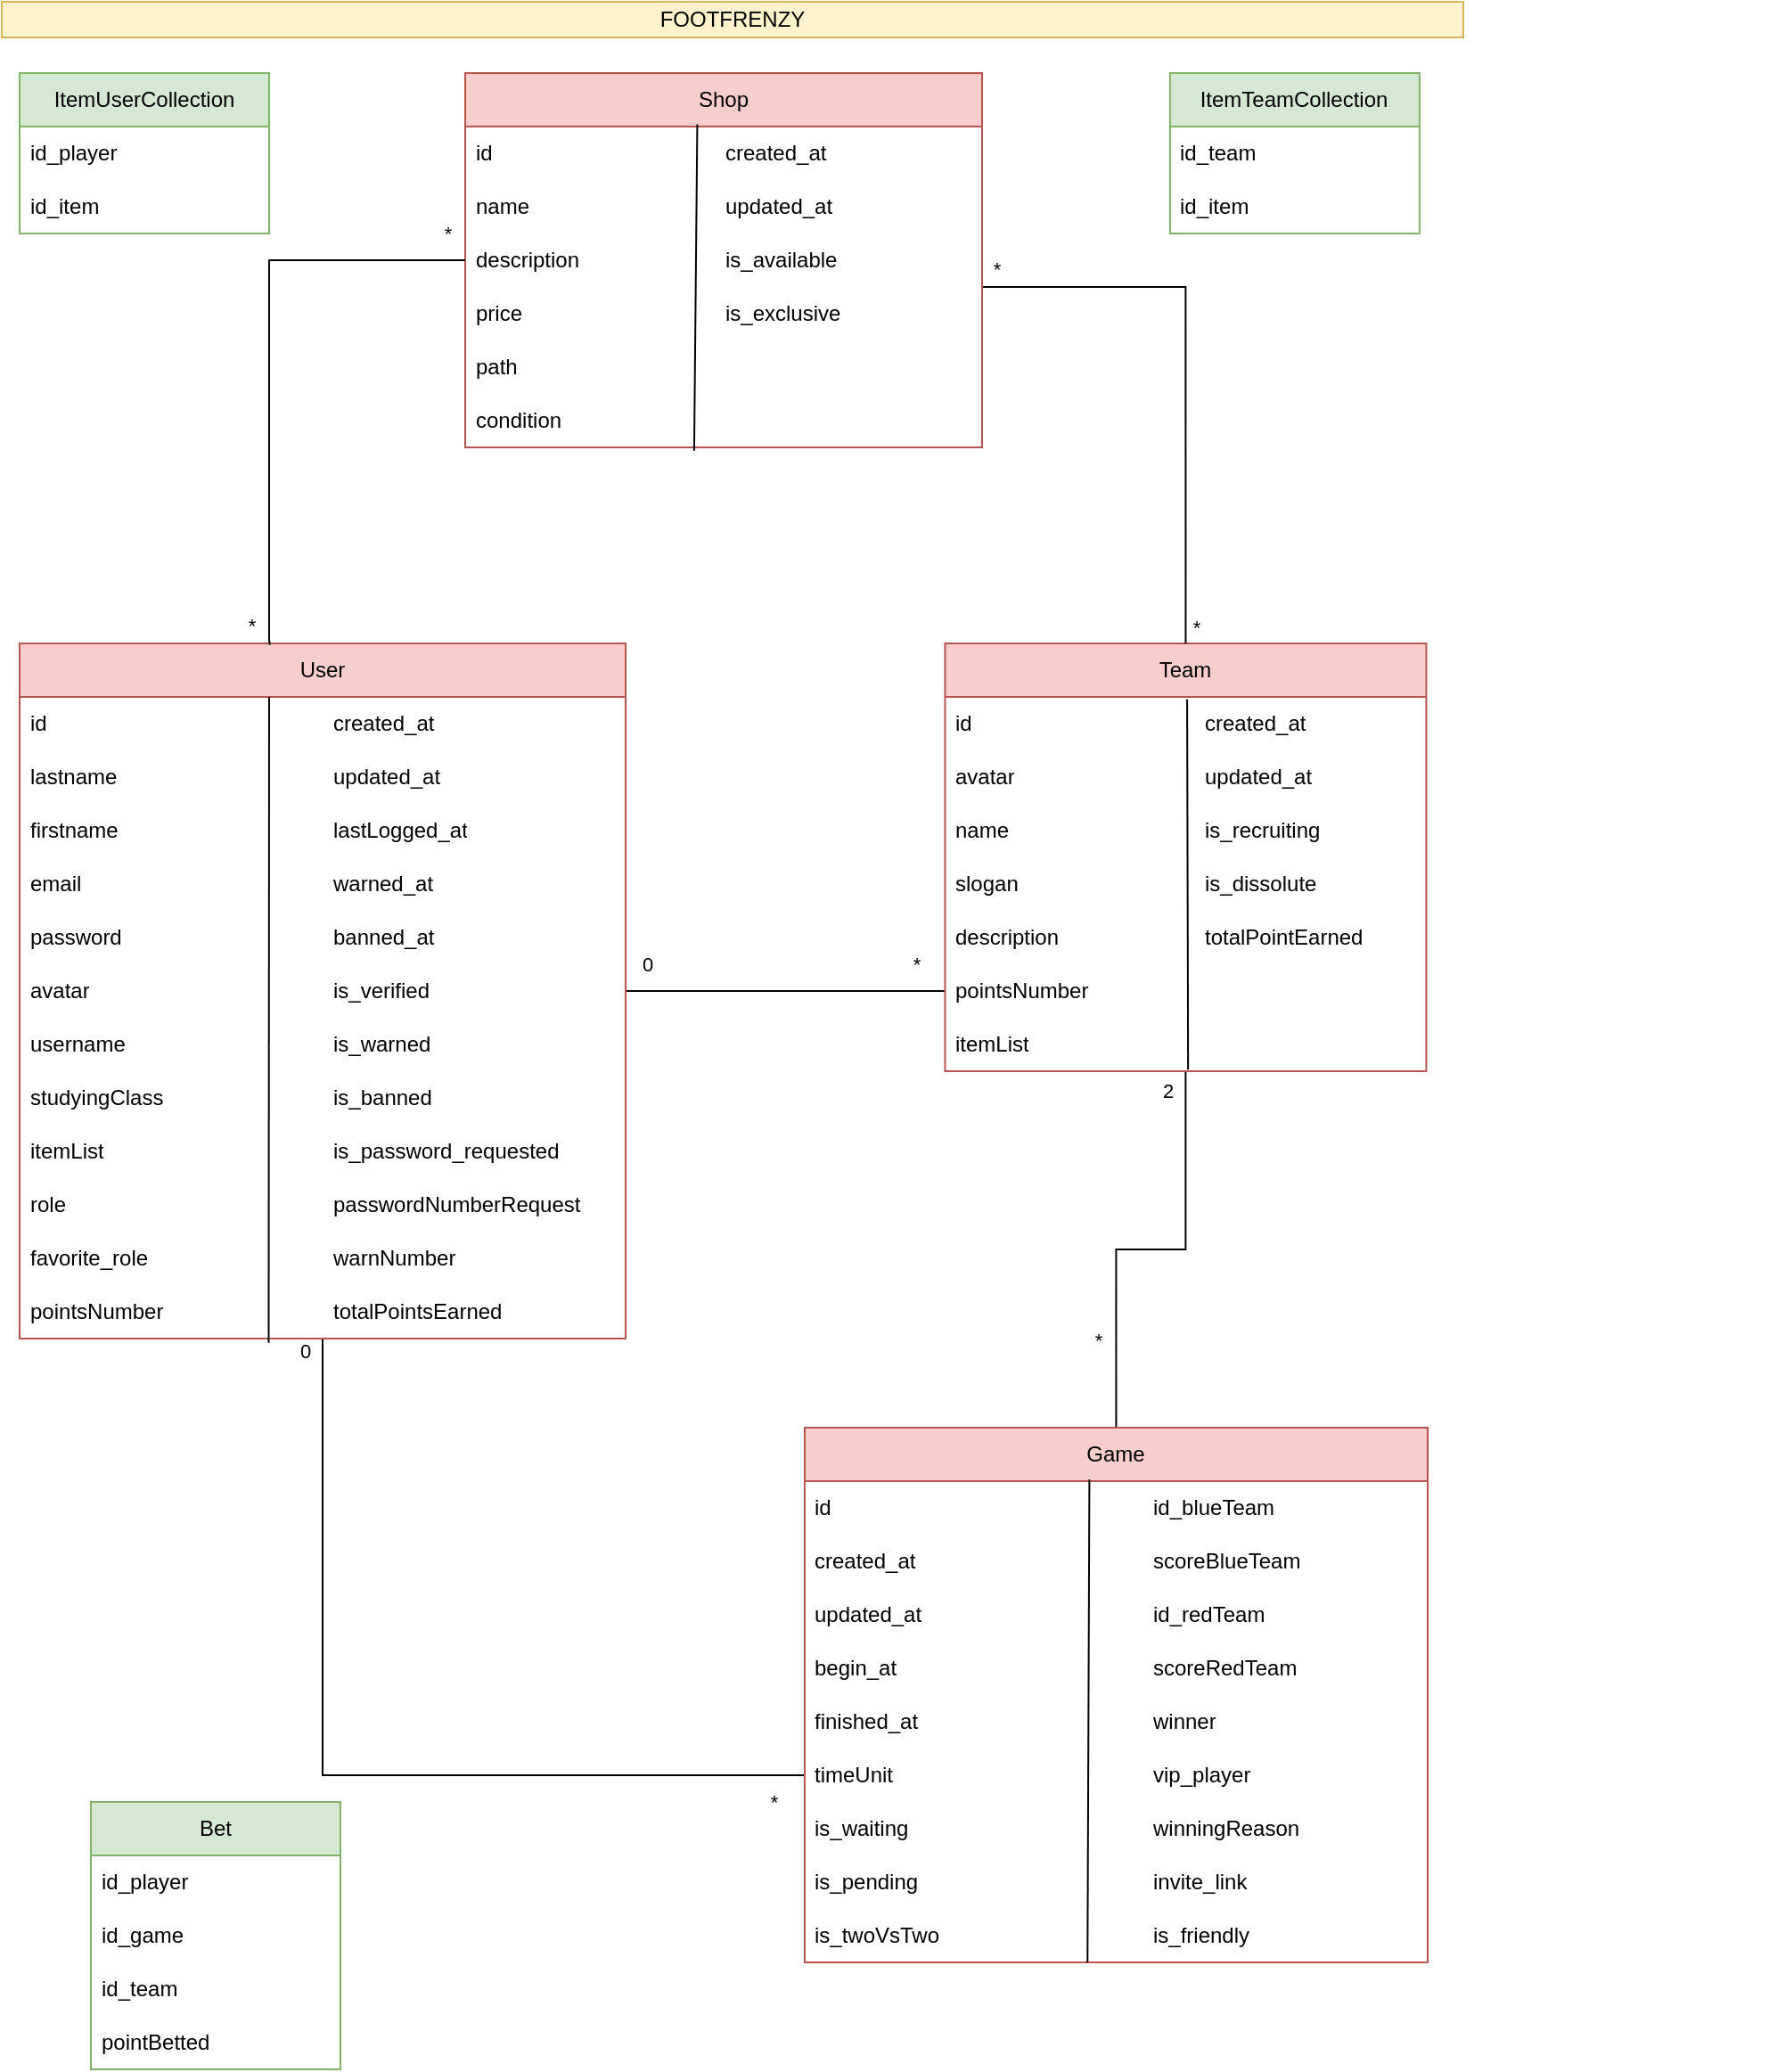 <mxfile version="24.3.1" type="device">
  <diagram name="Page-1" id="RivyvHpW5EEdRlWSd5YH">
    <mxGraphModel dx="934" dy="525" grid="1" gridSize="10" guides="1" tooltips="1" connect="1" arrows="1" fold="1" page="1" pageScale="1" pageWidth="827" pageHeight="1169" math="0" shadow="0">
      <root>
        <mxCell id="0" />
        <mxCell id="1" parent="0" />
        <mxCell id="1ZTYlAhCIOIMHy5LCIr5-66" style="edgeStyle=orthogonalEdgeStyle;rounded=0;orthogonalLoop=1;jettySize=auto;html=1;entryX=0;entryY=0.5;entryDx=0;entryDy=0;endArrow=none;endFill=0;" parent="1" source="1ZTYlAhCIOIMHy5LCIr5-2" target="1ZTYlAhCIOIMHy5LCIr5-36" edge="1">
          <mxGeometry relative="1" as="geometry" />
        </mxCell>
        <mxCell id="1ZTYlAhCIOIMHy5LCIr5-68" value="0" style="edgeLabel;html=1;align=center;verticalAlign=middle;resizable=0;points=[];" parent="1ZTYlAhCIOIMHy5LCIr5-66" vertex="1" connectable="0">
          <mxGeometry x="-0.785" y="6" relative="1" as="geometry">
            <mxPoint x="-8" y="-9" as="offset" />
          </mxGeometry>
        </mxCell>
        <mxCell id="1ZTYlAhCIOIMHy5LCIr5-69" value="*" style="edgeLabel;html=1;align=center;verticalAlign=middle;resizable=0;points=[];" parent="1ZTYlAhCIOIMHy5LCIr5-66" vertex="1" connectable="0">
          <mxGeometry x="0.811" y="2" relative="1" as="geometry">
            <mxPoint y="-13" as="offset" />
          </mxGeometry>
        </mxCell>
        <mxCell id="1ZTYlAhCIOIMHy5LCIr5-93" style="edgeStyle=orthogonalEdgeStyle;rounded=0;orthogonalLoop=1;jettySize=auto;html=1;entryX=0;entryY=0.5;entryDx=0;entryDy=0;endArrow=none;endFill=0;" parent="1" source="1ZTYlAhCIOIMHy5LCIr5-2" edge="1">
          <mxGeometry relative="1" as="geometry">
            <mxPoint x="450.46" y="995" as="targetPoint" />
            <Array as="points">
              <mxPoint x="180" y="995" />
            </Array>
          </mxGeometry>
        </mxCell>
        <mxCell id="1ZTYlAhCIOIMHy5LCIr5-94" value="*" style="edgeLabel;html=1;align=center;verticalAlign=middle;resizable=0;points=[];" parent="1ZTYlAhCIOIMHy5LCIr5-93" vertex="1" connectable="0">
          <mxGeometry x="0.932" y="-3" relative="1" as="geometry">
            <mxPoint y="12" as="offset" />
          </mxGeometry>
        </mxCell>
        <mxCell id="1ZTYlAhCIOIMHy5LCIr5-95" value="0" style="edgeLabel;html=1;align=center;verticalAlign=middle;resizable=0;points=[];" parent="1ZTYlAhCIOIMHy5LCIr5-93" vertex="1" connectable="0">
          <mxGeometry x="-0.972" relative="1" as="geometry">
            <mxPoint x="-10" as="offset" />
          </mxGeometry>
        </mxCell>
        <mxCell id="1ZTYlAhCIOIMHy5LCIr5-2" value="User" style="swimlane;fontStyle=0;childLayout=stackLayout;horizontal=1;startSize=30;horizontalStack=0;resizeParent=1;resizeParentMax=0;resizeLast=0;collapsible=1;marginBottom=0;whiteSpace=wrap;html=1;fillColor=#f8cecc;strokeColor=#b85450;" parent="1" vertex="1">
          <mxGeometry x="10" y="360" width="340" height="390" as="geometry" />
        </mxCell>
        <mxCell id="1ZTYlAhCIOIMHy5LCIr5-3" value="id" style="text;strokeColor=none;fillColor=none;align=left;verticalAlign=middle;spacingLeft=4;spacingRight=4;overflow=hidden;points=[[0,0.5],[1,0.5]];portConstraint=eastwest;rotatable=0;whiteSpace=wrap;html=1;" parent="1ZTYlAhCIOIMHy5LCIr5-2" vertex="1">
          <mxGeometry y="30" width="340" height="30" as="geometry" />
        </mxCell>
        <mxCell id="1ZTYlAhCIOIMHy5LCIr5-4" value="lastname" style="text;strokeColor=none;fillColor=none;align=left;verticalAlign=middle;spacingLeft=4;spacingRight=4;overflow=hidden;points=[[0,0.5],[1,0.5]];portConstraint=eastwest;rotatable=0;whiteSpace=wrap;html=1;" parent="1ZTYlAhCIOIMHy5LCIr5-2" vertex="1">
          <mxGeometry y="60" width="340" height="30" as="geometry" />
        </mxCell>
        <mxCell id="1ZTYlAhCIOIMHy5LCIr5-5" value="firstname" style="text;strokeColor=none;fillColor=none;align=left;verticalAlign=middle;spacingLeft=4;spacingRight=4;overflow=hidden;points=[[0,0.5],[1,0.5]];portConstraint=eastwest;rotatable=0;whiteSpace=wrap;html=1;" parent="1ZTYlAhCIOIMHy5LCIr5-2" vertex="1">
          <mxGeometry y="90" width="340" height="30" as="geometry" />
        </mxCell>
        <mxCell id="1ZTYlAhCIOIMHy5LCIr5-7" value="email" style="text;strokeColor=none;fillColor=none;align=left;verticalAlign=middle;spacingLeft=4;spacingRight=4;overflow=hidden;points=[[0,0.5],[1,0.5]];portConstraint=eastwest;rotatable=0;whiteSpace=wrap;html=1;" parent="1ZTYlAhCIOIMHy5LCIr5-2" vertex="1">
          <mxGeometry y="120" width="340" height="30" as="geometry" />
        </mxCell>
        <mxCell id="1ZTYlAhCIOIMHy5LCIr5-11" value="password" style="text;strokeColor=none;fillColor=none;align=left;verticalAlign=middle;spacingLeft=4;spacingRight=4;overflow=hidden;points=[[0,0.5],[1,0.5]];portConstraint=eastwest;rotatable=0;whiteSpace=wrap;html=1;" parent="1ZTYlAhCIOIMHy5LCIr5-2" vertex="1">
          <mxGeometry y="150" width="340" height="30" as="geometry" />
        </mxCell>
        <mxCell id="1ZTYlAhCIOIMHy5LCIr5-19" value="avatar" style="text;strokeColor=none;fillColor=none;align=left;verticalAlign=middle;spacingLeft=4;spacingRight=4;overflow=hidden;points=[[0,0.5],[1,0.5]];portConstraint=eastwest;rotatable=0;whiteSpace=wrap;html=1;" parent="1ZTYlAhCIOIMHy5LCIr5-2" vertex="1">
          <mxGeometry y="180" width="340" height="30" as="geometry" />
        </mxCell>
        <mxCell id="1ZTYlAhCIOIMHy5LCIr5-6" value="username" style="text;strokeColor=none;fillColor=none;align=left;verticalAlign=middle;spacingLeft=4;spacingRight=4;overflow=hidden;points=[[0,0.5],[1,0.5]];portConstraint=eastwest;rotatable=0;whiteSpace=wrap;html=1;" parent="1ZTYlAhCIOIMHy5LCIr5-2" vertex="1">
          <mxGeometry y="210" width="340" height="30" as="geometry" />
        </mxCell>
        <mxCell id="1ZTYlAhCIOIMHy5LCIr5-23" value="studyingClass" style="text;strokeColor=none;fillColor=none;align=left;verticalAlign=middle;spacingLeft=4;spacingRight=4;overflow=hidden;points=[[0,0.5],[1,0.5]];portConstraint=eastwest;rotatable=0;whiteSpace=wrap;html=1;" parent="1ZTYlAhCIOIMHy5LCIr5-2" vertex="1">
          <mxGeometry y="240" width="340" height="30" as="geometry" />
        </mxCell>
        <mxCell id="1ZTYlAhCIOIMHy5LCIr5-15" value="itemList" style="text;strokeColor=none;fillColor=none;align=left;verticalAlign=middle;spacingLeft=4;spacingRight=4;overflow=hidden;points=[[0,0.5],[1,0.5]];portConstraint=eastwest;rotatable=0;whiteSpace=wrap;html=1;" parent="1ZTYlAhCIOIMHy5LCIr5-2" vertex="1">
          <mxGeometry y="270" width="340" height="30" as="geometry" />
        </mxCell>
        <mxCell id="1ZTYlAhCIOIMHy5LCIr5-16" value="role" style="text;strokeColor=none;fillColor=none;align=left;verticalAlign=middle;spacingLeft=4;spacingRight=4;overflow=hidden;points=[[0,0.5],[1,0.5]];portConstraint=eastwest;rotatable=0;whiteSpace=wrap;html=1;" parent="1ZTYlAhCIOIMHy5LCIr5-2" vertex="1">
          <mxGeometry y="300" width="340" height="30" as="geometry" />
        </mxCell>
        <mxCell id="1ZTYlAhCIOIMHy5LCIr5-42" value="favorite_role" style="text;strokeColor=none;fillColor=none;align=left;verticalAlign=middle;spacingLeft=4;spacingRight=4;overflow=hidden;points=[[0,0.5],[1,0.5]];portConstraint=eastwest;rotatable=0;whiteSpace=wrap;html=1;" parent="1ZTYlAhCIOIMHy5LCIr5-2" vertex="1">
          <mxGeometry y="330" width="340" height="30" as="geometry" />
        </mxCell>
        <mxCell id="1ZTYlAhCIOIMHy5LCIr5-9" value="pointsNumber" style="text;strokeColor=none;fillColor=none;align=left;verticalAlign=middle;spacingLeft=4;spacingRight=4;overflow=hidden;points=[[0,0.5],[1,0.5]];portConstraint=eastwest;rotatable=0;whiteSpace=wrap;html=1;" parent="1ZTYlAhCIOIMHy5LCIr5-2" vertex="1">
          <mxGeometry y="360" width="340" height="30" as="geometry" />
        </mxCell>
        <mxCell id="1ZTYlAhCIOIMHy5LCIr5-26" value="" style="endArrow=none;html=1;rounded=0;entryX=0.411;entryY=1.081;entryDx=0;entryDy=0;entryPerimeter=0;" parent="1ZTYlAhCIOIMHy5LCIr5-2" target="1ZTYlAhCIOIMHy5LCIr5-9" edge="1">
          <mxGeometry width="50" height="50" relative="1" as="geometry">
            <mxPoint x="140" y="30" as="sourcePoint" />
            <mxPoint x="140" y="360" as="targetPoint" />
          </mxGeometry>
        </mxCell>
        <mxCell id="1ZTYlAhCIOIMHy5LCIr5-8" value="created_at" style="text;strokeColor=none;fillColor=none;align=left;verticalAlign=middle;spacingLeft=4;spacingRight=4;overflow=hidden;points=[[0,0.5],[1,0.5]];portConstraint=eastwest;rotatable=0;whiteSpace=wrap;html=1;" parent="1" vertex="1">
          <mxGeometry x="180" y="390" width="170" height="30" as="geometry" />
        </mxCell>
        <mxCell id="1ZTYlAhCIOIMHy5LCIr5-10" value="lastLogged_at" style="text;strokeColor=none;fillColor=none;align=left;verticalAlign=middle;spacingLeft=4;spacingRight=4;overflow=hidden;points=[[0,0.5],[1,0.5]];portConstraint=eastwest;rotatable=0;whiteSpace=wrap;html=1;" parent="1" vertex="1">
          <mxGeometry x="180" y="450" width="170" height="30" as="geometry" />
        </mxCell>
        <mxCell id="1ZTYlAhCIOIMHy5LCIr5-18" value="updated_at" style="text;strokeColor=none;fillColor=none;align=left;verticalAlign=middle;spacingLeft=4;spacingRight=4;overflow=hidden;points=[[0,0.5],[1,0.5]];portConstraint=eastwest;rotatable=0;whiteSpace=wrap;html=1;" parent="1" vertex="1">
          <mxGeometry x="180" y="420" width="170" height="30" as="geometry" />
        </mxCell>
        <mxCell id="1ZTYlAhCIOIMHy5LCIr5-25" value="warned_at" style="text;strokeColor=none;fillColor=none;align=left;verticalAlign=middle;spacingLeft=4;spacingRight=4;overflow=hidden;points=[[0,0.5],[1,0.5]];portConstraint=eastwest;rotatable=0;whiteSpace=wrap;html=1;" parent="1" vertex="1">
          <mxGeometry x="180" y="480" width="170" height="30" as="geometry" />
        </mxCell>
        <mxCell id="1ZTYlAhCIOIMHy5LCIr5-14" value="is_verified" style="text;strokeColor=none;fillColor=none;align=left;verticalAlign=middle;spacingLeft=4;spacingRight=4;overflow=hidden;points=[[0,0.5],[1,0.5]];portConstraint=eastwest;rotatable=0;whiteSpace=wrap;html=1;" parent="1" vertex="1">
          <mxGeometry x="180" y="540" width="170" height="30" as="geometry" />
        </mxCell>
        <mxCell id="1ZTYlAhCIOIMHy5LCIr5-24" value="banned_at" style="text;strokeColor=none;fillColor=none;align=left;verticalAlign=middle;spacingLeft=4;spacingRight=4;overflow=hidden;points=[[0,0.5],[1,0.5]];portConstraint=eastwest;rotatable=0;whiteSpace=wrap;html=1;" parent="1" vertex="1">
          <mxGeometry x="180" y="510" width="170" height="30" as="geometry" />
        </mxCell>
        <mxCell id="1ZTYlAhCIOIMHy5LCIr5-22" value="is_warned" style="text;strokeColor=none;fillColor=none;align=left;verticalAlign=middle;spacingLeft=4;spacingRight=4;overflow=hidden;points=[[0,0.5],[1,0.5]];portConstraint=eastwest;rotatable=0;whiteSpace=wrap;html=1;" parent="1" vertex="1">
          <mxGeometry x="180" y="570" width="170" height="30" as="geometry" />
        </mxCell>
        <mxCell id="1ZTYlAhCIOIMHy5LCIr5-17" value="is_banned" style="text;strokeColor=none;fillColor=none;align=left;verticalAlign=middle;spacingLeft=4;spacingRight=4;overflow=hidden;points=[[0,0.5],[1,0.5]];portConstraint=eastwest;rotatable=0;whiteSpace=wrap;html=1;" parent="1" vertex="1">
          <mxGeometry x="180" y="600" width="170" height="30" as="geometry" />
        </mxCell>
        <mxCell id="1ZTYlAhCIOIMHy5LCIr5-12" value="is_password_requested" style="text;strokeColor=none;fillColor=none;align=left;verticalAlign=middle;spacingLeft=4;spacingRight=4;overflow=hidden;points=[[0,0.5],[1,0.5]];portConstraint=eastwest;rotatable=0;whiteSpace=wrap;html=1;" parent="1" vertex="1">
          <mxGeometry x="180" y="630" width="170" height="30" as="geometry" />
        </mxCell>
        <mxCell id="1ZTYlAhCIOIMHy5LCIr5-13" value="passwordNumberRequest" style="text;strokeColor=none;fillColor=none;align=left;verticalAlign=middle;spacingLeft=4;spacingRight=4;overflow=hidden;points=[[0,0.5],[1,0.5]];portConstraint=eastwest;rotatable=0;whiteSpace=wrap;html=1;" parent="1" vertex="1">
          <mxGeometry x="180" y="660" width="170" height="30" as="geometry" />
        </mxCell>
        <mxCell id="1ZTYlAhCIOIMHy5LCIr5-20" value="warnNumber" style="text;strokeColor=none;fillColor=none;align=left;verticalAlign=middle;spacingLeft=4;spacingRight=4;overflow=hidden;points=[[0,0.5],[1,0.5]];portConstraint=eastwest;rotatable=0;whiteSpace=wrap;html=1;" parent="1" vertex="1">
          <mxGeometry x="180" y="690" width="170" height="30" as="geometry" />
        </mxCell>
        <mxCell id="1ZTYlAhCIOIMHy5LCIr5-67" style="edgeStyle=orthogonalEdgeStyle;rounded=0;orthogonalLoop=1;jettySize=auto;html=1;entryX=0.5;entryY=0;entryDx=0;entryDy=0;endArrow=none;endFill=0;" parent="1" source="1ZTYlAhCIOIMHy5LCIr5-27" target="1ZTYlAhCIOIMHy5LCIr5-46" edge="1">
          <mxGeometry relative="1" as="geometry" />
        </mxCell>
        <mxCell id="1ZTYlAhCIOIMHy5LCIr5-70" value="2" style="edgeLabel;html=1;align=center;verticalAlign=middle;resizable=0;points=[];" parent="1ZTYlAhCIOIMHy5LCIr5-67" vertex="1" connectable="0">
          <mxGeometry x="-0.751" y="-4" relative="1" as="geometry">
            <mxPoint x="-6" y="-19" as="offset" />
          </mxGeometry>
        </mxCell>
        <mxCell id="1ZTYlAhCIOIMHy5LCIr5-71" value="*" style="edgeLabel;html=1;align=center;verticalAlign=middle;resizable=0;points=[];" parent="1ZTYlAhCIOIMHy5LCIr5-67" vertex="1" connectable="0">
          <mxGeometry x="0.565" y="-1" relative="1" as="geometry">
            <mxPoint x="-9" y="3" as="offset" />
          </mxGeometry>
        </mxCell>
        <mxCell id="1ZTYlAhCIOIMHy5LCIr5-27" value="Team" style="swimlane;fontStyle=0;childLayout=stackLayout;horizontal=1;startSize=30;horizontalStack=0;resizeParent=1;resizeParentMax=0;resizeLast=0;collapsible=1;marginBottom=0;whiteSpace=wrap;html=1;fillColor=#f8cecc;strokeColor=#b85450;" parent="1" vertex="1">
          <mxGeometry x="529.23" y="360" width="270" height="240" as="geometry" />
        </mxCell>
        <mxCell id="1ZTYlAhCIOIMHy5LCIr5-28" value="id" style="text;strokeColor=none;fillColor=none;align=left;verticalAlign=middle;spacingLeft=4;spacingRight=4;overflow=hidden;points=[[0,0.5],[1,0.5]];portConstraint=eastwest;rotatable=0;whiteSpace=wrap;html=1;" parent="1ZTYlAhCIOIMHy5LCIr5-27" vertex="1">
          <mxGeometry y="30" width="270" height="30" as="geometry" />
        </mxCell>
        <mxCell id="1ZTYlAhCIOIMHy5LCIr5-29" value="avatar" style="text;strokeColor=none;fillColor=none;align=left;verticalAlign=middle;spacingLeft=4;spacingRight=4;overflow=hidden;points=[[0,0.5],[1,0.5]];portConstraint=eastwest;rotatable=0;whiteSpace=wrap;html=1;" parent="1ZTYlAhCIOIMHy5LCIr5-27" vertex="1">
          <mxGeometry y="60" width="270" height="30" as="geometry" />
        </mxCell>
        <mxCell id="1ZTYlAhCIOIMHy5LCIr5-44" value="name" style="text;strokeColor=none;fillColor=none;align=left;verticalAlign=middle;spacingLeft=4;spacingRight=4;overflow=hidden;points=[[0,0.5],[1,0.5]];portConstraint=eastwest;rotatable=0;whiteSpace=wrap;html=1;" parent="1ZTYlAhCIOIMHy5LCIr5-27" vertex="1">
          <mxGeometry y="90" width="270" height="30" as="geometry" />
        </mxCell>
        <mxCell id="1ZTYlAhCIOIMHy5LCIr5-30" value="slogan" style="text;strokeColor=none;fillColor=none;align=left;verticalAlign=middle;spacingLeft=4;spacingRight=4;overflow=hidden;points=[[0,0.5],[1,0.5]];portConstraint=eastwest;rotatable=0;whiteSpace=wrap;html=1;" parent="1ZTYlAhCIOIMHy5LCIr5-27" vertex="1">
          <mxGeometry y="120" width="270" height="30" as="geometry" />
        </mxCell>
        <mxCell id="1ZTYlAhCIOIMHy5LCIr5-31" value="description" style="text;strokeColor=none;fillColor=none;align=left;verticalAlign=middle;spacingLeft=4;spacingRight=4;overflow=hidden;points=[[0,0.5],[1,0.5]];portConstraint=eastwest;rotatable=0;whiteSpace=wrap;html=1;" parent="1ZTYlAhCIOIMHy5LCIr5-27" vertex="1">
          <mxGeometry y="150" width="270" height="30" as="geometry" />
        </mxCell>
        <mxCell id="1ZTYlAhCIOIMHy5LCIr5-36" value="pointsNumber" style="text;strokeColor=none;fillColor=none;align=left;verticalAlign=middle;spacingLeft=4;spacingRight=4;overflow=hidden;points=[[0,0.5],[1,0.5]];portConstraint=eastwest;rotatable=0;whiteSpace=wrap;html=1;" parent="1ZTYlAhCIOIMHy5LCIr5-27" vertex="1">
          <mxGeometry y="180" width="270" height="30" as="geometry" />
        </mxCell>
        <mxCell id="1ZTYlAhCIOIMHy5LCIr5-37" value="itemList" style="text;strokeColor=none;fillColor=none;align=left;verticalAlign=middle;spacingLeft=4;spacingRight=4;overflow=hidden;points=[[0,0.5],[1,0.5]];portConstraint=eastwest;rotatable=0;whiteSpace=wrap;html=1;" parent="1ZTYlAhCIOIMHy5LCIr5-27" vertex="1">
          <mxGeometry y="210" width="270" height="30" as="geometry" />
        </mxCell>
        <mxCell id="1ZTYlAhCIOIMHy5LCIr5-76" value="" style="endArrow=none;html=1;rounded=0;exitX=0.505;exitY=0.97;exitDx=0;exitDy=0;exitPerimeter=0;entryX=0.503;entryY=0.047;entryDx=0;entryDy=0;entryPerimeter=0;" parent="1ZTYlAhCIOIMHy5LCIr5-27" source="1ZTYlAhCIOIMHy5LCIr5-37" target="1ZTYlAhCIOIMHy5LCIr5-28" edge="1">
          <mxGeometry width="50" height="50" relative="1" as="geometry">
            <mxPoint x="-50" y="180" as="sourcePoint" />
            <mxPoint y="130" as="targetPoint" />
          </mxGeometry>
        </mxCell>
        <mxCell id="1ZTYlAhCIOIMHy5LCIr5-46" value="Game" style="swimlane;fontStyle=0;childLayout=stackLayout;horizontal=1;startSize=30;horizontalStack=0;resizeParent=1;resizeParentMax=0;resizeLast=0;collapsible=1;marginBottom=0;whiteSpace=wrap;html=1;fillColor=#f8cecc;strokeColor=#b85450;" parent="1" vertex="1">
          <mxGeometry x="450.46" y="800" width="349.54" height="300" as="geometry" />
        </mxCell>
        <mxCell id="1ZTYlAhCIOIMHy5LCIr5-47" value="id" style="text;strokeColor=none;fillColor=none;align=left;verticalAlign=middle;spacingLeft=4;spacingRight=4;overflow=hidden;points=[[0,0.5],[1,0.5]];portConstraint=eastwest;rotatable=0;whiteSpace=wrap;html=1;" parent="1ZTYlAhCIOIMHy5LCIr5-46" vertex="1">
          <mxGeometry y="30" width="349.54" height="30" as="geometry" />
        </mxCell>
        <mxCell id="1ZTYlAhCIOIMHy5LCIr5-48" value="created_at" style="text;strokeColor=none;fillColor=none;align=left;verticalAlign=middle;spacingLeft=4;spacingRight=4;overflow=hidden;points=[[0,0.5],[1,0.5]];portConstraint=eastwest;rotatable=0;whiteSpace=wrap;html=1;" parent="1ZTYlAhCIOIMHy5LCIr5-46" vertex="1">
          <mxGeometry y="60" width="349.54" height="30" as="geometry" />
        </mxCell>
        <mxCell id="1ZTYlAhCIOIMHy5LCIr5-49" value="updated_at" style="text;strokeColor=none;fillColor=none;align=left;verticalAlign=middle;spacingLeft=4;spacingRight=4;overflow=hidden;points=[[0,0.5],[1,0.5]];portConstraint=eastwest;rotatable=0;whiteSpace=wrap;html=1;" parent="1ZTYlAhCIOIMHy5LCIr5-46" vertex="1">
          <mxGeometry y="90" width="349.54" height="30" as="geometry" />
        </mxCell>
        <mxCell id="1ZTYlAhCIOIMHy5LCIr5-55" value="begin_at" style="text;strokeColor=none;fillColor=none;align=left;verticalAlign=middle;spacingLeft=4;spacingRight=4;overflow=hidden;points=[[0,0.5],[1,0.5]];portConstraint=eastwest;rotatable=0;whiteSpace=wrap;html=1;" parent="1ZTYlAhCIOIMHy5LCIr5-46" vertex="1">
          <mxGeometry y="120" width="349.54" height="30" as="geometry" />
        </mxCell>
        <mxCell id="1ZTYlAhCIOIMHy5LCIr5-115" value="finished_at" style="text;strokeColor=none;fillColor=none;align=left;verticalAlign=middle;spacingLeft=4;spacingRight=4;overflow=hidden;points=[[0,0.5],[1,0.5]];portConstraint=eastwest;rotatable=0;whiteSpace=wrap;html=1;" parent="1ZTYlAhCIOIMHy5LCIr5-46" vertex="1">
          <mxGeometry y="150" width="349.54" height="30" as="geometry" />
        </mxCell>
        <mxCell id="1ZTYlAhCIOIMHy5LCIr5-61" value="timeUnit" style="text;strokeColor=none;fillColor=none;align=left;verticalAlign=middle;spacingLeft=4;spacingRight=4;overflow=hidden;points=[[0,0.5],[1,0.5]];portConstraint=eastwest;rotatable=0;whiteSpace=wrap;html=1;" parent="1ZTYlAhCIOIMHy5LCIr5-46" vertex="1">
          <mxGeometry y="180" width="349.54" height="30" as="geometry" />
        </mxCell>
        <mxCell id="VcVvt1ry-603SqcqHxDT-1" value="is_waiting" style="text;strokeColor=none;fillColor=none;align=left;verticalAlign=middle;spacingLeft=4;spacingRight=4;overflow=hidden;points=[[0,0.5],[1,0.5]];portConstraint=eastwest;rotatable=0;whiteSpace=wrap;html=1;" vertex="1" parent="1ZTYlAhCIOIMHy5LCIr5-46">
          <mxGeometry y="210" width="349.54" height="30" as="geometry" />
        </mxCell>
        <mxCell id="1ZTYlAhCIOIMHy5LCIr5-63" value="is_pending" style="text;strokeColor=none;fillColor=none;align=left;verticalAlign=middle;spacingLeft=4;spacingRight=4;overflow=hidden;points=[[0,0.5],[1,0.5]];portConstraint=eastwest;rotatable=0;whiteSpace=wrap;html=1;" parent="1ZTYlAhCIOIMHy5LCIr5-46" vertex="1">
          <mxGeometry y="240" width="349.54" height="30" as="geometry" />
        </mxCell>
        <mxCell id="1ZTYlAhCIOIMHy5LCIr5-57" value="is_twoVsTwo" style="text;strokeColor=none;fillColor=none;align=left;verticalAlign=middle;spacingLeft=4;spacingRight=4;overflow=hidden;points=[[0,0.5],[1,0.5]];portConstraint=eastwest;rotatable=0;whiteSpace=wrap;html=1;" parent="1ZTYlAhCIOIMHy5LCIr5-46" vertex="1">
          <mxGeometry y="270" width="349.54" height="30" as="geometry" />
        </mxCell>
        <mxCell id="1ZTYlAhCIOIMHy5LCIr5-78" value="" style="endArrow=none;html=1;rounded=0;exitX=0.454;exitY=1.002;exitDx=0;exitDy=0;exitPerimeter=0;entryX=0.457;entryY=-0.032;entryDx=0;entryDy=0;entryPerimeter=0;" parent="1ZTYlAhCIOIMHy5LCIr5-46" source="1ZTYlAhCIOIMHy5LCIr5-57" target="1ZTYlAhCIOIMHy5LCIr5-47" edge="1">
          <mxGeometry width="50" height="50" relative="1" as="geometry">
            <mxPoint x="180.0" y="230" as="sourcePoint" />
            <mxPoint x="230.0" y="180" as="targetPoint" />
          </mxGeometry>
        </mxCell>
        <mxCell id="1ZTYlAhCIOIMHy5LCIr5-72" value="Bet" style="swimlane;fontStyle=0;childLayout=stackLayout;horizontal=1;startSize=30;horizontalStack=0;resizeParent=1;resizeParentMax=0;resizeLast=0;collapsible=1;marginBottom=0;whiteSpace=wrap;html=1;fillColor=#d5e8d4;strokeColor=#82b366;" parent="1" vertex="1">
          <mxGeometry x="50" y="1010" width="140" height="150" as="geometry" />
        </mxCell>
        <mxCell id="1ZTYlAhCIOIMHy5LCIr5-73" value="id_player" style="text;strokeColor=none;fillColor=none;align=left;verticalAlign=middle;spacingLeft=4;spacingRight=4;overflow=hidden;points=[[0,0.5],[1,0.5]];portConstraint=eastwest;rotatable=0;whiteSpace=wrap;html=1;" parent="1ZTYlAhCIOIMHy5LCIr5-72" vertex="1">
          <mxGeometry y="30" width="140" height="30" as="geometry" />
        </mxCell>
        <mxCell id="1ZTYlAhCIOIMHy5LCIr5-74" value="id_game" style="text;strokeColor=none;fillColor=none;align=left;verticalAlign=middle;spacingLeft=4;spacingRight=4;overflow=hidden;points=[[0,0.5],[1,0.5]];portConstraint=eastwest;rotatable=0;whiteSpace=wrap;html=1;" parent="1ZTYlAhCIOIMHy5LCIr5-72" vertex="1">
          <mxGeometry y="60" width="140" height="30" as="geometry" />
        </mxCell>
        <mxCell id="VcVvt1ry-603SqcqHxDT-2" value="id_team" style="text;strokeColor=none;fillColor=none;align=left;verticalAlign=middle;spacingLeft=4;spacingRight=4;overflow=hidden;points=[[0,0.5],[1,0.5]];portConstraint=eastwest;rotatable=0;whiteSpace=wrap;html=1;" vertex="1" parent="1ZTYlAhCIOIMHy5LCIr5-72">
          <mxGeometry y="90" width="140" height="30" as="geometry" />
        </mxCell>
        <mxCell id="1ZTYlAhCIOIMHy5LCIr5-75" value="pointBetted" style="text;strokeColor=none;fillColor=none;align=left;verticalAlign=middle;spacingLeft=4;spacingRight=4;overflow=hidden;points=[[0,0.5],[1,0.5]];portConstraint=eastwest;rotatable=0;whiteSpace=wrap;html=1;" parent="1ZTYlAhCIOIMHy5LCIr5-72" vertex="1">
          <mxGeometry y="120" width="140" height="30" as="geometry" />
        </mxCell>
        <mxCell id="1ZTYlAhCIOIMHy5LCIr5-38" value="created_at" style="text;strokeColor=none;fillColor=none;align=left;verticalAlign=middle;spacingLeft=4;spacingRight=4;overflow=hidden;points=[[0,0.5],[1,0.5]];portConstraint=eastwest;rotatable=0;whiteSpace=wrap;html=1;" parent="1" vertex="1">
          <mxGeometry x="669.23" y="390" width="140" height="30" as="geometry" />
        </mxCell>
        <mxCell id="1ZTYlAhCIOIMHy5LCIr5-39" value="updated_at" style="text;strokeColor=none;fillColor=none;align=left;verticalAlign=middle;spacingLeft=4;spacingRight=4;overflow=hidden;points=[[0,0.5],[1,0.5]];portConstraint=eastwest;rotatable=0;whiteSpace=wrap;html=1;" parent="1" vertex="1">
          <mxGeometry x="669.23" y="420" width="140" height="30" as="geometry" />
        </mxCell>
        <mxCell id="1ZTYlAhCIOIMHy5LCIr5-40" value="is_recruiting" style="text;strokeColor=none;fillColor=none;align=left;verticalAlign=middle;spacingLeft=4;spacingRight=4;overflow=hidden;points=[[0,0.5],[1,0.5]];portConstraint=eastwest;rotatable=0;whiteSpace=wrap;html=1;" parent="1" vertex="1">
          <mxGeometry x="669.23" y="450" width="140" height="30" as="geometry" />
        </mxCell>
        <mxCell id="1ZTYlAhCIOIMHy5LCIr5-41" value="is_dissolute" style="text;strokeColor=none;fillColor=none;align=left;verticalAlign=middle;spacingLeft=4;spacingRight=4;overflow=hidden;points=[[0,0.5],[1,0.5]];portConstraint=eastwest;rotatable=0;whiteSpace=wrap;html=1;" parent="1" vertex="1">
          <mxGeometry x="669.23" y="480" width="140" height="30" as="geometry" />
        </mxCell>
        <mxCell id="1ZTYlAhCIOIMHy5LCIr5-62" value="winningReason" style="text;strokeColor=none;fillColor=none;align=left;verticalAlign=middle;spacingLeft=4;spacingRight=4;overflow=hidden;points=[[0,0.5],[1,0.5]];portConstraint=eastwest;rotatable=0;whiteSpace=wrap;html=1;" parent="1" vertex="1">
          <mxGeometry x="640.46" y="1010" width="140" height="30" as="geometry" />
        </mxCell>
        <mxCell id="1ZTYlAhCIOIMHy5LCIr5-58" value="vip_player" style="text;strokeColor=none;fillColor=none;align=left;verticalAlign=middle;spacingLeft=4;spacingRight=4;overflow=hidden;points=[[0,0.5],[1,0.5]];portConstraint=eastwest;rotatable=0;whiteSpace=wrap;html=1;" parent="1" vertex="1">
          <mxGeometry x="640.46" y="980" width="140" height="30" as="geometry" />
        </mxCell>
        <mxCell id="1ZTYlAhCIOIMHy5LCIr5-56" value="winner" style="text;strokeColor=none;fillColor=none;align=left;verticalAlign=middle;spacingLeft=4;spacingRight=4;overflow=hidden;points=[[0,0.5],[1,0.5]];portConstraint=eastwest;rotatable=0;whiteSpace=wrap;html=1;" parent="1" vertex="1">
          <mxGeometry x="640.46" y="950" width="140" height="30" as="geometry" />
        </mxCell>
        <mxCell id="1ZTYlAhCIOIMHy5LCIr5-54" value="scoreRedTeam" style="text;strokeColor=none;fillColor=none;align=left;verticalAlign=middle;spacingLeft=4;spacingRight=4;overflow=hidden;points=[[0,0.5],[1,0.5]];portConstraint=eastwest;rotatable=0;whiteSpace=wrap;html=1;" parent="1" vertex="1">
          <mxGeometry x="640.46" y="920" width="140" height="30" as="geometry" />
        </mxCell>
        <mxCell id="1ZTYlAhCIOIMHy5LCIr5-52" value="id_redTeam" style="text;strokeColor=none;fillColor=none;align=left;verticalAlign=middle;spacingLeft=4;spacingRight=4;overflow=hidden;points=[[0,0.5],[1,0.5]];portConstraint=eastwest;rotatable=0;whiteSpace=wrap;html=1;" parent="1" vertex="1">
          <mxGeometry x="640.46" y="890" width="140" height="30" as="geometry" />
        </mxCell>
        <mxCell id="1ZTYlAhCIOIMHy5LCIr5-53" value="scoreBlueTeam" style="text;strokeColor=none;fillColor=none;align=left;verticalAlign=middle;spacingLeft=4;spacingRight=4;overflow=hidden;points=[[0,0.5],[1,0.5]];portConstraint=eastwest;rotatable=0;whiteSpace=wrap;html=1;" parent="1" vertex="1">
          <mxGeometry x="640.46" y="860" width="140" height="30" as="geometry" />
        </mxCell>
        <mxCell id="1ZTYlAhCIOIMHy5LCIr5-51" value="id_blueTeam" style="text;strokeColor=none;fillColor=none;align=left;verticalAlign=middle;spacingLeft=4;spacingRight=4;overflow=hidden;points=[[0,0.5],[1,0.5]];portConstraint=eastwest;rotatable=0;whiteSpace=wrap;html=1;" parent="1" vertex="1">
          <mxGeometry x="640.46" y="830" width="140" height="30" as="geometry" />
        </mxCell>
        <mxCell id="1ZTYlAhCIOIMHy5LCIr5-116" style="edgeStyle=orthogonalEdgeStyle;rounded=0;orthogonalLoop=1;jettySize=auto;html=1;entryX=0.5;entryY=0;entryDx=0;entryDy=0;endArrow=none;endFill=0;" parent="1" source="1ZTYlAhCIOIMHy5LCIr5-79" target="1ZTYlAhCIOIMHy5LCIr5-27" edge="1">
          <mxGeometry relative="1" as="geometry">
            <Array as="points">
              <mxPoint x="664" y="160" />
            </Array>
          </mxGeometry>
        </mxCell>
        <mxCell id="1ZTYlAhCIOIMHy5LCIr5-117" value="*" style="edgeLabel;html=1;align=center;verticalAlign=middle;resizable=0;points=[];" parent="1ZTYlAhCIOIMHy5LCIr5-116" vertex="1" connectable="0">
          <mxGeometry x="-0.953" relative="1" as="geometry">
            <mxPoint y="-10" as="offset" />
          </mxGeometry>
        </mxCell>
        <mxCell id="1ZTYlAhCIOIMHy5LCIr5-118" value="*" style="edgeLabel;html=1;align=center;verticalAlign=middle;resizable=0;points=[];" parent="1ZTYlAhCIOIMHy5LCIr5-116" vertex="1" connectable="0">
          <mxGeometry x="0.939" relative="1" as="geometry">
            <mxPoint x="6" as="offset" />
          </mxGeometry>
        </mxCell>
        <mxCell id="1ZTYlAhCIOIMHy5LCIr5-79" value="Shop" style="swimlane;fontStyle=0;childLayout=stackLayout;horizontal=1;startSize=30;horizontalStack=0;resizeParent=1;resizeParentMax=0;resizeLast=0;collapsible=1;marginBottom=0;whiteSpace=wrap;html=1;fillColor=#f8cecc;strokeColor=#b85450;" parent="1" vertex="1">
          <mxGeometry x="260" y="40" width="290" height="210" as="geometry" />
        </mxCell>
        <mxCell id="1ZTYlAhCIOIMHy5LCIr5-80" value="id" style="text;strokeColor=none;fillColor=none;align=left;verticalAlign=middle;spacingLeft=4;spacingRight=4;overflow=hidden;points=[[0,0.5],[1,0.5]];portConstraint=eastwest;rotatable=0;whiteSpace=wrap;html=1;" parent="1ZTYlAhCIOIMHy5LCIr5-79" vertex="1">
          <mxGeometry y="30" width="290" height="30" as="geometry" />
        </mxCell>
        <mxCell id="1ZTYlAhCIOIMHy5LCIr5-81" value="name" style="text;strokeColor=none;fillColor=none;align=left;verticalAlign=middle;spacingLeft=4;spacingRight=4;overflow=hidden;points=[[0,0.5],[1,0.5]];portConstraint=eastwest;rotatable=0;whiteSpace=wrap;html=1;" parent="1ZTYlAhCIOIMHy5LCIr5-79" vertex="1">
          <mxGeometry y="60" width="290" height="30" as="geometry" />
        </mxCell>
        <mxCell id="1ZTYlAhCIOIMHy5LCIr5-101" value="description" style="text;strokeColor=none;fillColor=none;align=left;verticalAlign=middle;spacingLeft=4;spacingRight=4;overflow=hidden;points=[[0,0.5],[1,0.5]];portConstraint=eastwest;rotatable=0;whiteSpace=wrap;html=1;" parent="1ZTYlAhCIOIMHy5LCIr5-79" vertex="1">
          <mxGeometry y="90" width="290" height="30" as="geometry" />
        </mxCell>
        <mxCell id="1ZTYlAhCIOIMHy5LCIr5-83" value="price" style="text;strokeColor=none;fillColor=none;align=left;verticalAlign=middle;spacingLeft=4;spacingRight=4;overflow=hidden;points=[[0,0.5],[1,0.5]];portConstraint=eastwest;rotatable=0;whiteSpace=wrap;html=1;" parent="1ZTYlAhCIOIMHy5LCIr5-79" vertex="1">
          <mxGeometry y="120" width="290" height="30" as="geometry" />
        </mxCell>
        <mxCell id="1ZTYlAhCIOIMHy5LCIr5-88" value="path" style="text;strokeColor=none;fillColor=none;align=left;verticalAlign=middle;spacingLeft=4;spacingRight=4;overflow=hidden;points=[[0,0.5],[1,0.5]];portConstraint=eastwest;rotatable=0;whiteSpace=wrap;html=1;" parent="1ZTYlAhCIOIMHy5LCIr5-79" vertex="1">
          <mxGeometry y="150" width="290" height="30" as="geometry" />
        </mxCell>
        <mxCell id="1ZTYlAhCIOIMHy5LCIr5-82" value="condition" style="text;strokeColor=none;fillColor=none;align=left;verticalAlign=middle;spacingLeft=4;spacingRight=4;overflow=hidden;points=[[0,0.5],[1,0.5]];portConstraint=eastwest;rotatable=0;whiteSpace=wrap;html=1;" parent="1ZTYlAhCIOIMHy5LCIr5-79" vertex="1">
          <mxGeometry y="180" width="290" height="30" as="geometry" />
        </mxCell>
        <mxCell id="1ZTYlAhCIOIMHy5LCIr5-97" value="" style="endArrow=none;html=1;rounded=0;exitX=0.443;exitY=1.063;exitDx=0;exitDy=0;exitPerimeter=0;entryX=0.449;entryY=-0.042;entryDx=0;entryDy=0;entryPerimeter=0;" parent="1ZTYlAhCIOIMHy5LCIr5-79" source="1ZTYlAhCIOIMHy5LCIr5-82" target="1ZTYlAhCIOIMHy5LCIr5-80" edge="1">
          <mxGeometry width="50" height="50" relative="1" as="geometry">
            <mxPoint x="100" y="270" as="sourcePoint" />
            <mxPoint x="150" y="220" as="targetPoint" />
          </mxGeometry>
        </mxCell>
        <mxCell id="1ZTYlAhCIOIMHy5LCIr5-85" value="created_at" style="text;strokeColor=none;fillColor=none;align=left;verticalAlign=middle;spacingLeft=4;spacingRight=4;overflow=hidden;points=[[0,0.5],[1,0.5]];portConstraint=eastwest;rotatable=0;whiteSpace=wrap;html=1;" parent="1" vertex="1">
          <mxGeometry x="400" y="70" width="140" height="30" as="geometry" />
        </mxCell>
        <mxCell id="1ZTYlAhCIOIMHy5LCIr5-86" value="updated_at" style="text;strokeColor=none;fillColor=none;align=left;verticalAlign=middle;spacingLeft=4;spacingRight=4;overflow=hidden;points=[[0,0.5],[1,0.5]];portConstraint=eastwest;rotatable=0;whiteSpace=wrap;html=1;" parent="1" vertex="1">
          <mxGeometry x="400" y="100" width="140" height="30" as="geometry" />
        </mxCell>
        <mxCell id="1ZTYlAhCIOIMHy5LCIr5-84" value="is_available" style="text;strokeColor=none;fillColor=none;align=left;verticalAlign=middle;spacingLeft=4;spacingRight=4;overflow=hidden;points=[[0,0.5],[1,0.5]];portConstraint=eastwest;rotatable=0;whiteSpace=wrap;html=1;" parent="1" vertex="1">
          <mxGeometry x="400" y="130" width="140" height="30" as="geometry" />
        </mxCell>
        <mxCell id="1ZTYlAhCIOIMHy5LCIr5-96" value="is_exclusive" style="text;strokeColor=none;fillColor=none;align=left;verticalAlign=middle;spacingLeft=4;spacingRight=4;overflow=hidden;points=[[0,0.5],[1,0.5]];portConstraint=eastwest;rotatable=0;whiteSpace=wrap;html=1;" parent="1" vertex="1">
          <mxGeometry x="400" y="160" width="140" height="30" as="geometry" />
        </mxCell>
        <mxCell id="1ZTYlAhCIOIMHy5LCIr5-99" style="edgeStyle=orthogonalEdgeStyle;rounded=0;orthogonalLoop=1;jettySize=auto;html=1;entryX=0.413;entryY=0.002;entryDx=0;entryDy=0;entryPerimeter=0;endArrow=none;endFill=0;" parent="1" source="1ZTYlAhCIOIMHy5LCIr5-79" target="1ZTYlAhCIOIMHy5LCIr5-2" edge="1">
          <mxGeometry relative="1" as="geometry">
            <Array as="points">
              <mxPoint x="150" y="145" />
              <mxPoint x="150" y="358" />
              <mxPoint x="150" y="358" />
            </Array>
          </mxGeometry>
        </mxCell>
        <mxCell id="1ZTYlAhCIOIMHy5LCIr5-100" value="*" style="edgeLabel;html=1;align=center;verticalAlign=middle;resizable=0;points=[];" parent="1ZTYlAhCIOIMHy5LCIr5-99" vertex="1" connectable="0">
          <mxGeometry x="-0.955" y="-2" relative="1" as="geometry">
            <mxPoint x="-3" y="-13" as="offset" />
          </mxGeometry>
        </mxCell>
        <mxCell id="1ZTYlAhCIOIMHy5LCIr5-102" value="*" style="edgeLabel;html=1;align=center;verticalAlign=middle;resizable=0;points=[];" parent="1ZTYlAhCIOIMHy5LCIr5-99" vertex="1" connectable="0">
          <mxGeometry x="0.786" relative="1" as="geometry">
            <mxPoint x="-10" y="24" as="offset" />
          </mxGeometry>
        </mxCell>
        <mxCell id="1ZTYlAhCIOIMHy5LCIr5-106" value="ItemTeamCollection" style="swimlane;fontStyle=0;childLayout=stackLayout;horizontal=1;startSize=30;horizontalStack=0;resizeParent=1;resizeParentMax=0;resizeLast=0;collapsible=1;marginBottom=0;whiteSpace=wrap;html=1;fillColor=#d5e8d4;strokeColor=#82b366;" parent="1" vertex="1">
          <mxGeometry x="655.46" y="40" width="140" height="90" as="geometry" />
        </mxCell>
        <mxCell id="1ZTYlAhCIOIMHy5LCIr5-107" value="id_team" style="text;strokeColor=none;fillColor=none;align=left;verticalAlign=middle;spacingLeft=4;spacingRight=4;overflow=hidden;points=[[0,0.5],[1,0.5]];portConstraint=eastwest;rotatable=0;whiteSpace=wrap;html=1;" parent="1ZTYlAhCIOIMHy5LCIr5-106" vertex="1">
          <mxGeometry y="30" width="140" height="30" as="geometry" />
        </mxCell>
        <mxCell id="1ZTYlAhCIOIMHy5LCIr5-108" value="id_item" style="text;strokeColor=none;fillColor=none;align=left;verticalAlign=middle;spacingLeft=4;spacingRight=4;overflow=hidden;points=[[0,0.5],[1,0.5]];portConstraint=eastwest;rotatable=0;whiteSpace=wrap;html=1;" parent="1ZTYlAhCIOIMHy5LCIr5-106" vertex="1">
          <mxGeometry y="60" width="140" height="30" as="geometry" />
        </mxCell>
        <mxCell id="1ZTYlAhCIOIMHy5LCIr5-110" value="totalPointEarned" style="text;strokeColor=none;fillColor=none;align=left;verticalAlign=middle;spacingLeft=4;spacingRight=4;overflow=hidden;points=[[0,0.5],[1,0.5]];portConstraint=eastwest;rotatable=0;whiteSpace=wrap;html=1;" parent="1" vertex="1">
          <mxGeometry x="669.23" y="510" width="220" height="30" as="geometry" />
        </mxCell>
        <mxCell id="1ZTYlAhCIOIMHy5LCIr5-111" value="totalPointsEarned" style="text;strokeColor=none;fillColor=none;align=left;verticalAlign=middle;spacingLeft=4;spacingRight=4;overflow=hidden;points=[[0,0.5],[1,0.5]];portConstraint=eastwest;rotatable=0;whiteSpace=wrap;html=1;" parent="1" vertex="1">
          <mxGeometry x="180" y="720" width="170" height="30" as="geometry" />
        </mxCell>
        <mxCell id="1ZTYlAhCIOIMHy5LCIr5-112" value="ItemUserCollection" style="swimlane;fontStyle=0;childLayout=stackLayout;horizontal=1;startSize=30;horizontalStack=0;resizeParent=1;resizeParentMax=0;resizeLast=0;collapsible=1;marginBottom=0;whiteSpace=wrap;html=1;fillColor=#d5e8d4;strokeColor=#82b366;" parent="1" vertex="1">
          <mxGeometry x="10" y="40" width="140" height="90" as="geometry" />
        </mxCell>
        <mxCell id="1ZTYlAhCIOIMHy5LCIr5-113" value="id_player" style="text;strokeColor=none;fillColor=none;align=left;verticalAlign=middle;spacingLeft=4;spacingRight=4;overflow=hidden;points=[[0,0.5],[1,0.5]];portConstraint=eastwest;rotatable=0;whiteSpace=wrap;html=1;" parent="1ZTYlAhCIOIMHy5LCIr5-112" vertex="1">
          <mxGeometry y="30" width="140" height="30" as="geometry" />
        </mxCell>
        <mxCell id="1ZTYlAhCIOIMHy5LCIr5-114" value="id_item" style="text;strokeColor=none;fillColor=none;align=left;verticalAlign=middle;spacingLeft=4;spacingRight=4;overflow=hidden;points=[[0,0.5],[1,0.5]];portConstraint=eastwest;rotatable=0;whiteSpace=wrap;html=1;" parent="1ZTYlAhCIOIMHy5LCIr5-112" vertex="1">
          <mxGeometry y="60" width="140" height="30" as="geometry" />
        </mxCell>
        <mxCell id="1ZTYlAhCIOIMHy5LCIr5-119" value="FOOTFRENZY" style="rounded=0;whiteSpace=wrap;html=1;fillColor=#fff2cc;strokeColor=#d6b656;" parent="1" vertex="1">
          <mxGeometry width="820" height="20" as="geometry" />
        </mxCell>
        <mxCell id="1ZTYlAhCIOIMHy5LCIr5-64" value="invite_link" style="text;strokeColor=none;fillColor=none;align=left;verticalAlign=middle;spacingLeft=4;spacingRight=4;overflow=hidden;points=[[0,0.5],[1,0.5]];portConstraint=eastwest;rotatable=0;whiteSpace=wrap;html=1;" parent="1" vertex="1">
          <mxGeometry x="640.46" y="1040" width="350" height="30" as="geometry" />
        </mxCell>
        <mxCell id="1ZTYlAhCIOIMHy5LCIr5-65" value="is_friendly" style="text;strokeColor=none;fillColor=none;align=left;verticalAlign=middle;spacingLeft=4;spacingRight=4;overflow=hidden;points=[[0,0.5],[1,0.5]];portConstraint=eastwest;rotatable=0;whiteSpace=wrap;html=1;" parent="1" vertex="1">
          <mxGeometry x="640.46" y="1070" width="319.54" height="30" as="geometry" />
        </mxCell>
      </root>
    </mxGraphModel>
  </diagram>
</mxfile>
